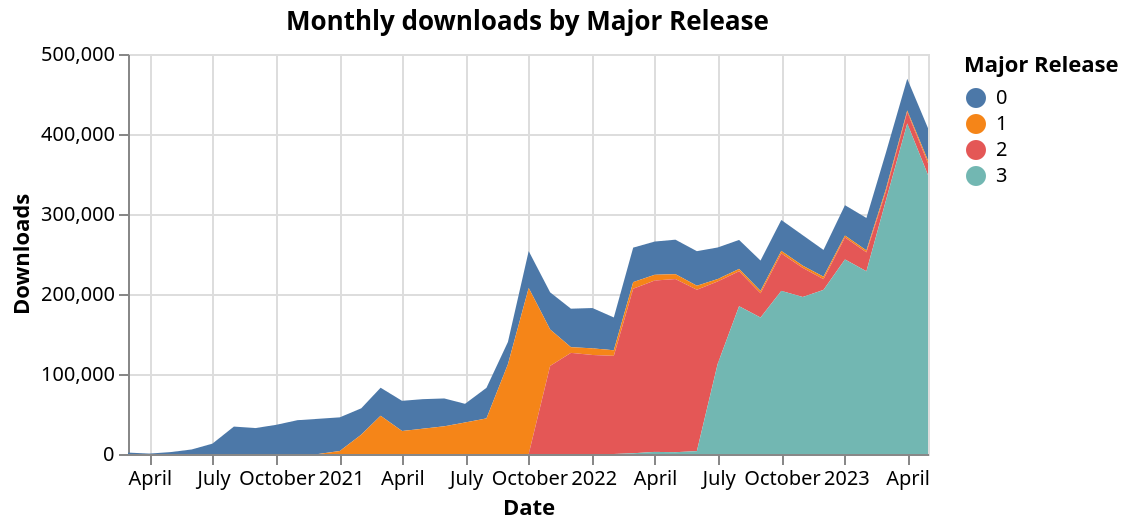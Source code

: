 {
  "config": {
    "view": {
      "continuousWidth": 400,
      "continuousHeight": 300
    }
  },
  "data": {
    "name": "data-ccbfb6948dcae8a1dc6da05f90ca5b40"
  },
  "mark": "area",
  "encoding": {
    "color": {
      "field": "major_release",
      "title": "Major Release",
      "type": "nominal"
    },
    "tooltip": [
      {
        "field": "month",
        "format": "%Y-%m",
        "title": "Date",
        "type": "temporal"
      },
      {
        "field": "num_downloads",
        "format": ",.0f",
        "title": "Num Downloads",
        "type": "quantitative"
      },
      {
        "field": "major_release",
        "title": "Major release",
        "type": "nominal"
      }
    ],
    "x": {
      "field": "month",
      "title": "Date",
      "type": "temporal"
    },
    "y": {
      "field": "num_downloads",
      "title": "Downloads",
      "type": "quantitative"
    }
  },
  "height": 200,
  "title": "Monthly downloads by Major Release",
  "$schema": "https://vega.github.io/schema/vega-lite/v5.json",
  "datasets": {
    "data-ccbfb6948dcae8a1dc6da05f90ca5b40": [
      {
        "month": "2023-05-01T00:00:00",
        "major_release": "0",
        "num_downloads": 40467.0
      },
      {
        "month": "2023-05-01T00:00:00",
        "major_release": "1",
        "num_downloads": 3348.0
      },
      {
        "month": "2023-05-01T00:00:00",
        "major_release": "2",
        "num_downloads": 14760.0
      },
      {
        "month": "2023-05-01T00:00:00",
        "major_release": "3",
        "num_downloads": 348684.0
      },
      {
        "month": "2023-04-01T00:00:00",
        "major_release": "0",
        "num_downloads": 39670.0
      },
      {
        "month": "2023-04-01T00:00:00",
        "major_release": "2",
        "num_downloads": 14353.0
      },
      {
        "month": "2023-04-01T00:00:00",
        "major_release": "3",
        "num_downloads": 413184.0
      },
      {
        "month": "2023-04-01T00:00:00",
        "major_release": "1",
        "num_downloads": 1832.0
      },
      {
        "month": "2023-03-01T00:00:00",
        "major_release": "0",
        "num_downloads": 45512.0
      },
      {
        "month": "2023-03-01T00:00:00",
        "major_release": "1",
        "num_downloads": 3043.0
      },
      {
        "month": "2023-03-01T00:00:00",
        "major_release": "2",
        "num_downloads": 11346.0
      },
      {
        "month": "2023-03-01T00:00:00",
        "major_release": "3",
        "num_downloads": 316265.0
      },
      {
        "month": "2023-02-01T00:00:00",
        "major_release": "0",
        "num_downloads": 40546.0
      },
      {
        "month": "2023-02-01T00:00:00",
        "major_release": "1",
        "num_downloads": 2456.0
      },
      {
        "month": "2023-02-01T00:00:00",
        "major_release": "2",
        "num_downloads": 23636.0
      },
      {
        "month": "2023-02-01T00:00:00",
        "major_release": "3",
        "num_downloads": 228409.0
      },
      {
        "month": "2023-01-01T00:00:00",
        "major_release": "0",
        "num_downloads": 37934.0
      },
      {
        "month": "2023-01-01T00:00:00",
        "major_release": "1",
        "num_downloads": 2354.0
      },
      {
        "month": "2023-01-01T00:00:00",
        "major_release": "2",
        "num_downloads": 27524.0
      },
      {
        "month": "2023-01-01T00:00:00",
        "major_release": "3",
        "num_downloads": 243201.0
      },
      {
        "month": "2022-12-01T00:00:00",
        "major_release": "0",
        "num_downloads": 33425.0
      },
      {
        "month": "2022-12-01T00:00:00",
        "major_release": "1",
        "num_downloads": 3110.0
      },
      {
        "month": "2022-12-01T00:00:00",
        "major_release": "2",
        "num_downloads": 13371.0
      },
      {
        "month": "2022-12-01T00:00:00",
        "major_release": "3",
        "num_downloads": 205161.0
      },
      {
        "month": "2022-11-01T00:00:00",
        "major_release": "0",
        "num_downloads": 38086.0
      },
      {
        "month": "2022-11-01T00:00:00",
        "major_release": "1",
        "num_downloads": 2784.0
      },
      {
        "month": "2022-11-01T00:00:00",
        "major_release": "2",
        "num_downloads": 36358.0
      },
      {
        "month": "2022-11-01T00:00:00",
        "major_release": "3",
        "num_downloads": 196258.0
      },
      {
        "month": "2022-10-01T00:00:00",
        "major_release": "0",
        "num_downloads": 38622.0
      },
      {
        "month": "2022-10-01T00:00:00",
        "major_release": "1",
        "num_downloads": 3149.0
      },
      {
        "month": "2022-10-01T00:00:00",
        "major_release": "2",
        "num_downloads": 46867.0
      },
      {
        "month": "2022-10-01T00:00:00",
        "major_release": "3",
        "num_downloads": 203867.0
      },
      {
        "month": "2022-09-01T00:00:00",
        "major_release": "0",
        "num_downloads": 37898.0
      },
      {
        "month": "2022-09-01T00:00:00",
        "major_release": "1",
        "num_downloads": 3003.0
      },
      {
        "month": "2022-09-01T00:00:00",
        "major_release": "2",
        "num_downloads": 30328.0
      },
      {
        "month": "2022-09-01T00:00:00",
        "major_release": "3",
        "num_downloads": 170576.0
      },
      {
        "month": "2022-08-01T00:00:00",
        "major_release": "0",
        "num_downloads": 36234.0
      },
      {
        "month": "2022-08-01T00:00:00",
        "major_release": "1",
        "num_downloads": 2915.0
      },
      {
        "month": "2022-08-01T00:00:00",
        "major_release": "2",
        "num_downloads": 43731.0
      },
      {
        "month": "2022-08-01T00:00:00",
        "major_release": "3",
        "num_downloads": 184717.0
      },
      {
        "month": "2022-07-01T00:00:00",
        "major_release": "0",
        "num_downloads": 39489.0
      },
      {
        "month": "2022-07-01T00:00:00",
        "major_release": "1",
        "num_downloads": 3019.0
      },
      {
        "month": "2022-07-01T00:00:00",
        "major_release": "2",
        "num_downloads": 103193.0
      },
      {
        "month": "2022-07-01T00:00:00",
        "major_release": "3",
        "num_downloads": 112448.0
      },
      {
        "month": "2022-06-01T00:00:00",
        "major_release": "0",
        "num_downloads": 43227.0
      },
      {
        "month": "2022-06-01T00:00:00",
        "major_release": "1",
        "num_downloads": 4996.0
      },
      {
        "month": "2022-06-01T00:00:00",
        "major_release": "2",
        "num_downloads": 201770.0
      },
      {
        "month": "2022-06-01T00:00:00",
        "major_release": "3",
        "num_downloads": 3559.0
      },
      {
        "month": "2022-05-01T00:00:00",
        "major_release": "0",
        "num_downloads": 43098.0
      },
      {
        "month": "2022-05-01T00:00:00",
        "major_release": "1",
        "num_downloads": 6145.0
      },
      {
        "month": "2022-05-01T00:00:00",
        "major_release": "2",
        "num_downloads": 216397.0
      },
      {
        "month": "2022-05-01T00:00:00",
        "major_release": "3",
        "num_downloads": 2272.0
      },
      {
        "month": "2022-04-01T00:00:00",
        "major_release": "0",
        "num_downloads": 41542.0
      },
      {
        "month": "2022-04-01T00:00:00",
        "major_release": "1",
        "num_downloads": 7194.0
      },
      {
        "month": "2022-04-01T00:00:00",
        "major_release": "2",
        "num_downloads": 214207.0
      },
      {
        "month": "2022-04-01T00:00:00",
        "major_release": "3",
        "num_downloads": 2633.0
      },
      {
        "month": "2022-03-01T00:00:00",
        "major_release": "0",
        "num_downloads": 43098.0
      },
      {
        "month": "2022-03-01T00:00:00",
        "major_release": "1",
        "num_downloads": 8268.0
      },
      {
        "month": "2022-03-01T00:00:00",
        "major_release": "2",
        "num_downloads": 205676.0
      },
      {
        "month": "2022-03-01T00:00:00",
        "major_release": "3",
        "num_downloads": 931.0
      },
      {
        "month": "2022-02-01T00:00:00",
        "major_release": "0",
        "num_downloads": 41028.0
      },
      {
        "month": "2022-02-01T00:00:00",
        "major_release": "1",
        "num_downloads": 6961.0
      },
      {
        "month": "2022-02-01T00:00:00",
        "major_release": "2",
        "num_downloads": 122689.0
      },
      {
        "month": "2022-01-01T00:00:00",
        "major_release": "0",
        "num_downloads": 50397.0
      },
      {
        "month": "2022-01-01T00:00:00",
        "major_release": "1",
        "num_downloads": 8309.0
      },
      {
        "month": "2022-01-01T00:00:00",
        "major_release": "2",
        "num_downloads": 123767.0
      },
      {
        "month": "2021-12-01T00:00:00",
        "major_release": "0",
        "num_downloads": 48110.0
      },
      {
        "month": "2021-12-01T00:00:00",
        "major_release": "1",
        "num_downloads": 7133.0
      },
      {
        "month": "2021-12-01T00:00:00",
        "major_release": "2",
        "num_downloads": 126401.0
      },
      {
        "month": "2021-11-01T00:00:00",
        "major_release": "0",
        "num_downloads": 46457.0
      },
      {
        "month": "2021-11-01T00:00:00",
        "major_release": "1",
        "num_downloads": 45486.0
      },
      {
        "month": "2021-11-01T00:00:00",
        "major_release": "2",
        "num_downloads": 110128.0
      },
      {
        "month": "2021-10-01T00:00:00",
        "major_release": "1",
        "num_downloads": 207556.0
      },
      {
        "month": "2021-10-01T00:00:00",
        "major_release": "0",
        "num_downloads": 46091.0
      },
      {
        "month": "2021-09-01T00:00:00",
        "major_release": "0",
        "num_downloads": 27861.0
      },
      {
        "month": "2021-09-01T00:00:00",
        "major_release": "1",
        "num_downloads": 112215.0
      },
      {
        "month": "2021-08-01T00:00:00",
        "major_release": "0",
        "num_downloads": 38237.0
      },
      {
        "month": "2021-08-01T00:00:00",
        "major_release": "1",
        "num_downloads": 44516.0
      },
      {
        "month": "2021-07-01T00:00:00",
        "major_release": "0",
        "num_downloads": 23346.0
      },
      {
        "month": "2021-07-01T00:00:00",
        "major_release": "1",
        "num_downloads": 39386.0
      },
      {
        "month": "2021-06-01T00:00:00",
        "major_release": "0",
        "num_downloads": 34807.0
      },
      {
        "month": "2021-06-01T00:00:00",
        "major_release": "1",
        "num_downloads": 34642.0
      },
      {
        "month": "2021-05-01T00:00:00",
        "major_release": "0",
        "num_downloads": 36923.0
      },
      {
        "month": "2021-05-01T00:00:00",
        "major_release": "1",
        "num_downloads": 31632.0
      },
      {
        "month": "2021-04-01T00:00:00",
        "major_release": "0",
        "num_downloads": 37719.0
      },
      {
        "month": "2021-04-01T00:00:00",
        "major_release": "1",
        "num_downloads": 28759.0
      },
      {
        "month": "2021-03-01T00:00:00",
        "major_release": "0",
        "num_downloads": 35029.0
      },
      {
        "month": "2021-03-01T00:00:00",
        "major_release": "1",
        "num_downloads": 47808.0
      },
      {
        "month": "2021-02-01T00:00:00",
        "major_release": "0",
        "num_downloads": 32970.0
      },
      {
        "month": "2021-02-01T00:00:00",
        "major_release": "1",
        "num_downloads": 24140.0
      },
      {
        "month": "2021-01-01T00:00:00",
        "major_release": "0",
        "num_downloads": 42054.0
      },
      {
        "month": "2021-01-01T00:00:00",
        "major_release": "1",
        "num_downloads": 3775.0
      },
      {
        "month": "2020-12-01T00:00:00",
        "major_release": "0",
        "num_downloads": 44004.0
      },
      {
        "month": "2020-11-01T00:00:00",
        "major_release": "0",
        "num_downloads": 42302.0
      },
      {
        "month": "2020-10-01T00:00:00",
        "major_release": "0",
        "num_downloads": 36470.0
      },
      {
        "month": "2020-09-01T00:00:00",
        "major_release": "0",
        "num_downloads": 32410.0
      },
      {
        "month": "2020-08-01T00:00:00",
        "major_release": "0",
        "num_downloads": 34286.0
      },
      {
        "month": "2020-07-01T00:00:00",
        "major_release": "0",
        "num_downloads": 12977.0
      },
      {
        "month": "2020-06-01T00:00:00",
        "major_release": "0",
        "num_downloads": 5683.0
      },
      {
        "month": "2020-05-01T00:00:00",
        "major_release": "0",
        "num_downloads": 2360.0
      },
      {
        "month": "2020-04-01T00:00:00",
        "major_release": "0",
        "num_downloads": 533.0
      },
      {
        "month": "2020-03-01T00:00:00",
        "major_release": "0",
        "num_downloads": 1763.0
      }
    ]
  }
}